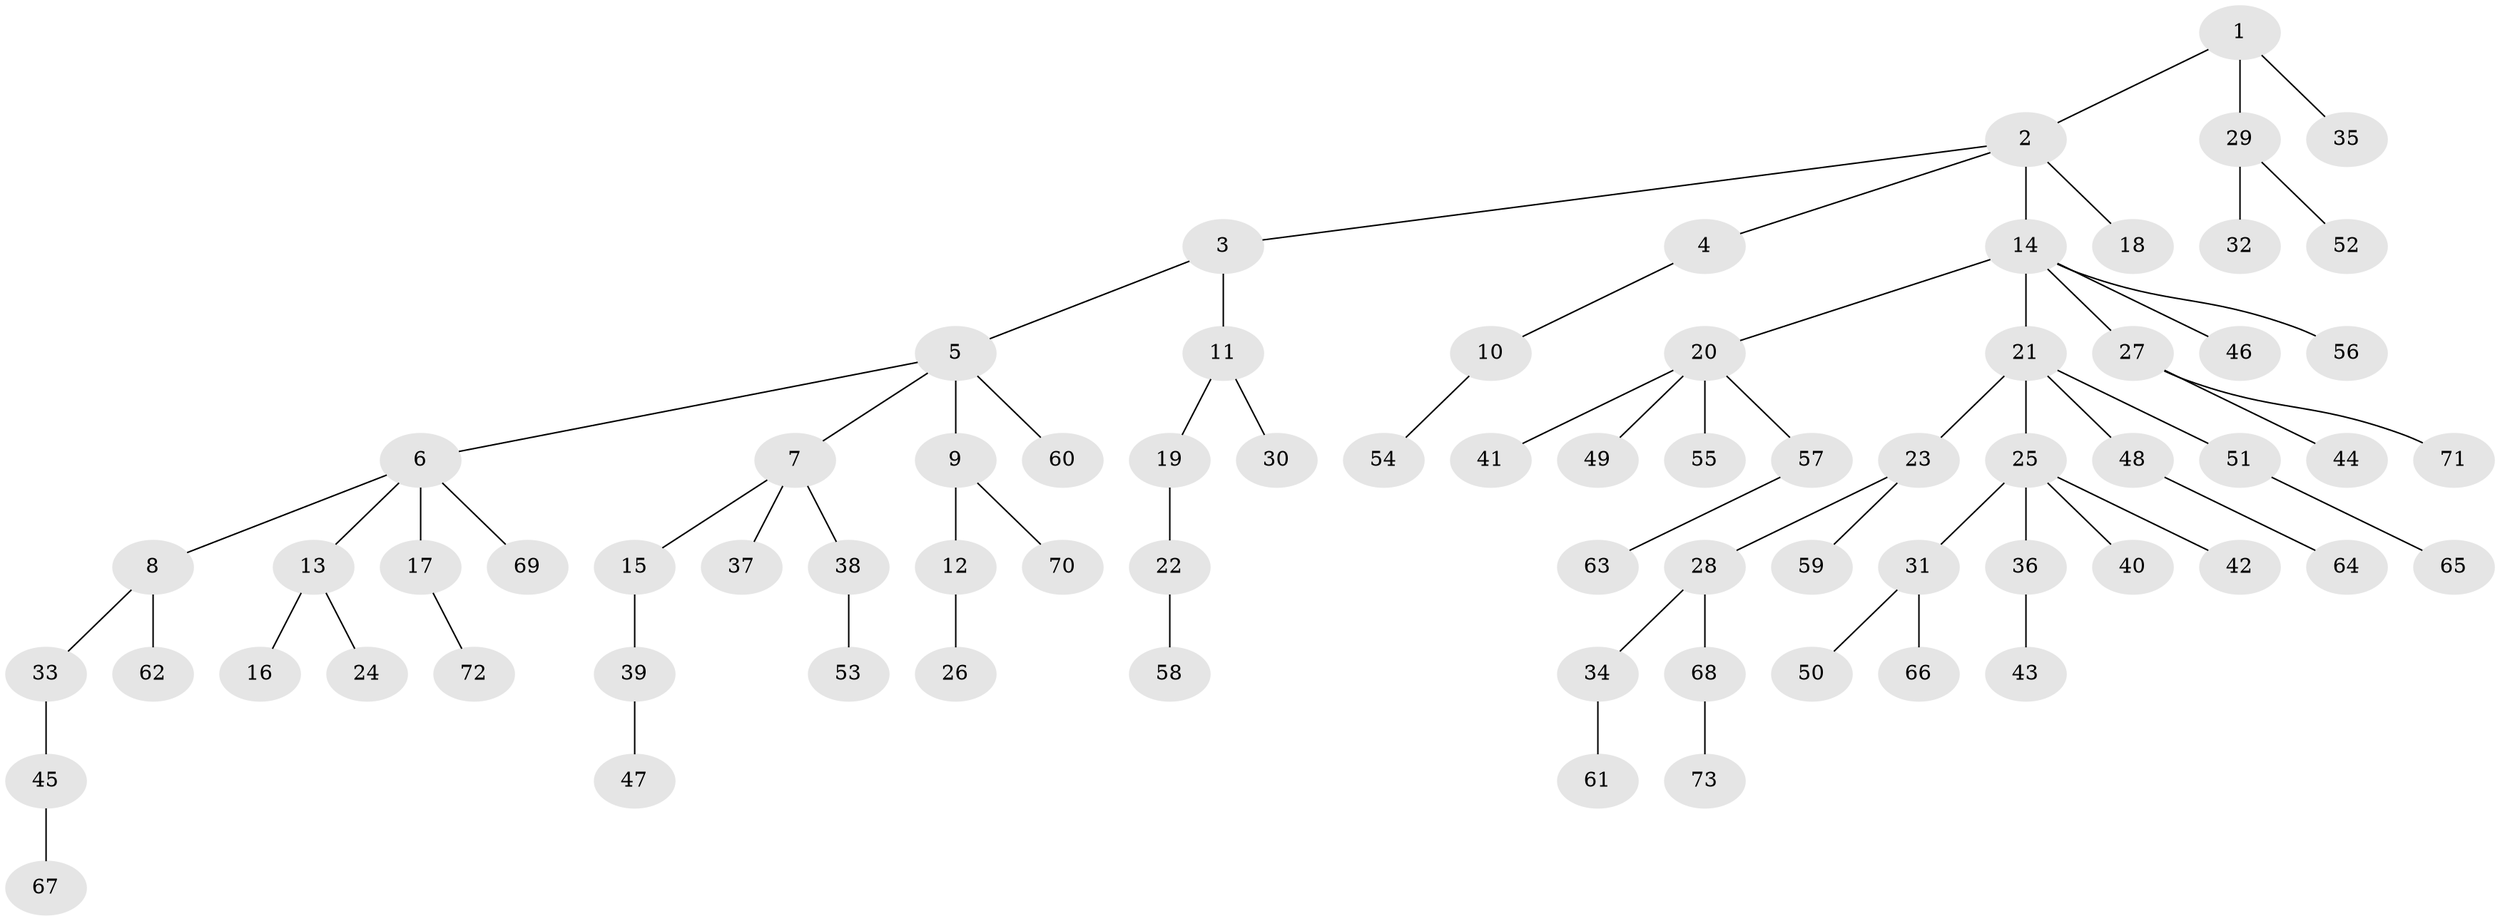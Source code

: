 // coarse degree distribution, {2: 0.24489795918367346, 9: 0.02040816326530612, 3: 0.10204081632653061, 4: 0.061224489795918366, 5: 0.04081632653061224, 1: 0.5306122448979592}
// Generated by graph-tools (version 1.1) at 2025/42/03/06/25 10:42:06]
// undirected, 73 vertices, 72 edges
graph export_dot {
graph [start="1"]
  node [color=gray90,style=filled];
  1;
  2;
  3;
  4;
  5;
  6;
  7;
  8;
  9;
  10;
  11;
  12;
  13;
  14;
  15;
  16;
  17;
  18;
  19;
  20;
  21;
  22;
  23;
  24;
  25;
  26;
  27;
  28;
  29;
  30;
  31;
  32;
  33;
  34;
  35;
  36;
  37;
  38;
  39;
  40;
  41;
  42;
  43;
  44;
  45;
  46;
  47;
  48;
  49;
  50;
  51;
  52;
  53;
  54;
  55;
  56;
  57;
  58;
  59;
  60;
  61;
  62;
  63;
  64;
  65;
  66;
  67;
  68;
  69;
  70;
  71;
  72;
  73;
  1 -- 2;
  1 -- 29;
  1 -- 35;
  2 -- 3;
  2 -- 4;
  2 -- 14;
  2 -- 18;
  3 -- 5;
  3 -- 11;
  4 -- 10;
  5 -- 6;
  5 -- 7;
  5 -- 9;
  5 -- 60;
  6 -- 8;
  6 -- 13;
  6 -- 17;
  6 -- 69;
  7 -- 15;
  7 -- 37;
  7 -- 38;
  8 -- 33;
  8 -- 62;
  9 -- 12;
  9 -- 70;
  10 -- 54;
  11 -- 19;
  11 -- 30;
  12 -- 26;
  13 -- 16;
  13 -- 24;
  14 -- 20;
  14 -- 21;
  14 -- 27;
  14 -- 46;
  14 -- 56;
  15 -- 39;
  17 -- 72;
  19 -- 22;
  20 -- 41;
  20 -- 49;
  20 -- 55;
  20 -- 57;
  21 -- 23;
  21 -- 25;
  21 -- 48;
  21 -- 51;
  22 -- 58;
  23 -- 28;
  23 -- 59;
  25 -- 31;
  25 -- 36;
  25 -- 40;
  25 -- 42;
  27 -- 44;
  27 -- 71;
  28 -- 34;
  28 -- 68;
  29 -- 32;
  29 -- 52;
  31 -- 50;
  31 -- 66;
  33 -- 45;
  34 -- 61;
  36 -- 43;
  38 -- 53;
  39 -- 47;
  45 -- 67;
  48 -- 64;
  51 -- 65;
  57 -- 63;
  68 -- 73;
}

